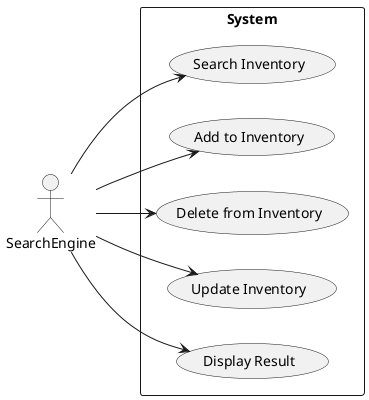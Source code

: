 @startuml searchengine
left to right direction
actor SearchEngine
rectangle "System" as system {
  (Search Inventory)
  (Add to Inventory)
  (Delete from Inventory)
  (Update Inventory)
  (Display Result)
}
SearchEngine --> (Search Inventory)
SearchEngine --> (Add to Inventory)
SearchEngine --> (Delete from Inventory)
SearchEngine --> (Update Inventory)
SearchEngine --> (Display Result)
@enduml